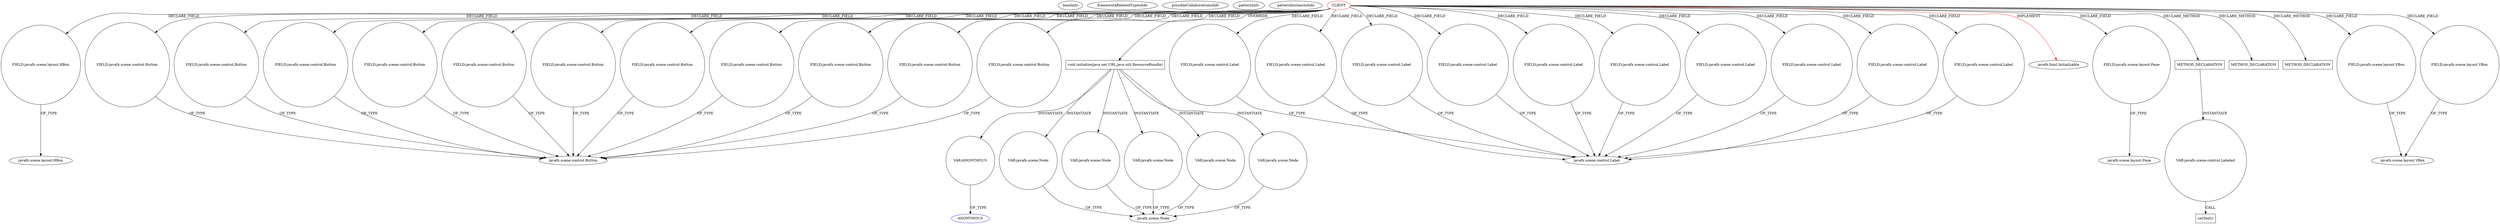 digraph {
baseInfo[graphId=1288,category="pattern",isAnonymous=false,possibleRelation=false]
frameworkRelatedTypesInfo[0="javafx.fxml.Initializable"]
possibleCollaborationsInfo[]
patternInfo[frequency=2.0,patternRootClient=0]
patternInstancesInfo[0="hock323-eventManager~/hock323-eventManager/EventManager-master/src/eventManager/controller/pokerTournament/TournamentController.java~TournamentController~3009",1="RomeoGolf-BC~/RomeoGolf-BC/BC-master/src/romeogolf/bc/MainController.java~MainController~1142"]
52[label="FIELD:javafx.scene.layout.HBox",vertexType="FIELD_DECLARATION",isFrameworkType=false,shape=circle]
0[label="CLIENT",vertexType="ROOT_CLIENT_CLASS_DECLARATION",isFrameworkType=false,color=red]
8[label="FIELD:javafx.scene.control.Button",vertexType="FIELD_DECLARATION",isFrameworkType=false,shape=circle]
10[label="FIELD:javafx.scene.control.Button",vertexType="FIELD_DECLARATION",isFrameworkType=false,shape=circle]
6[label="FIELD:javafx.scene.control.Button",vertexType="FIELD_DECLARATION",isFrameworkType=false,shape=circle]
34[label="FIELD:javafx.scene.control.Button",vertexType="FIELD_DECLARATION",isFrameworkType=false,shape=circle]
32[label="FIELD:javafx.scene.control.Button",vertexType="FIELD_DECLARATION",isFrameworkType=false,shape=circle]
14[label="FIELD:javafx.scene.control.Button",vertexType="FIELD_DECLARATION",isFrameworkType=false,shape=circle]
16[label="FIELD:javafx.scene.control.Button",vertexType="FIELD_DECLARATION",isFrameworkType=false,shape=circle]
20[label="FIELD:javafx.scene.control.Button",vertexType="FIELD_DECLARATION",isFrameworkType=false,shape=circle]
28[label="FIELD:javafx.scene.control.Button",vertexType="FIELD_DECLARATION",isFrameworkType=false,shape=circle]
18[label="FIELD:javafx.scene.control.Button",vertexType="FIELD_DECLARATION",isFrameworkType=false,shape=circle]
12[label="FIELD:javafx.scene.control.Button",vertexType="FIELD_DECLARATION",isFrameworkType=false,shape=circle]
90[label="void initialize(java.net.URL,java.util.ResourceBundle)",vertexType="OVERRIDING_METHOD_DECLARATION",isFrameworkType=false,shape=box]
36[label="FIELD:javafx.scene.control.Label",vertexType="FIELD_DECLARATION",isFrameworkType=false,shape=circle]
37[label="javafx.scene.control.Label",vertexType="FRAMEWORK_CLASS_TYPE",isFrameworkType=false]
42[label="FIELD:javafx.scene.control.Label",vertexType="FIELD_DECLARATION",isFrameworkType=false,shape=circle]
56[label="FIELD:javafx.scene.control.Label",vertexType="FIELD_DECLARATION",isFrameworkType=false,shape=circle]
50[label="FIELD:javafx.scene.control.Label",vertexType="FIELD_DECLARATION",isFrameworkType=false,shape=circle]
46[label="FIELD:javafx.scene.control.Label",vertexType="FIELD_DECLARATION",isFrameworkType=false,shape=circle]
54[label="FIELD:javafx.scene.control.Label",vertexType="FIELD_DECLARATION",isFrameworkType=false,shape=circle]
38[label="FIELD:javafx.scene.control.Label",vertexType="FIELD_DECLARATION",isFrameworkType=false,shape=circle]
48[label="FIELD:javafx.scene.control.Label",vertexType="FIELD_DECLARATION",isFrameworkType=false,shape=circle]
44[label="FIELD:javafx.scene.control.Label",vertexType="FIELD_DECLARATION",isFrameworkType=false,shape=circle]
40[label="FIELD:javafx.scene.control.Label",vertexType="FIELD_DECLARATION",isFrameworkType=false,shape=circle]
7[label="javafx.scene.control.Button",vertexType="FRAMEWORK_CLASS_TYPE",isFrameworkType=false]
119[label="VAR:javafx.scene.Node",vertexType="VARIABLE_EXPRESION",isFrameworkType=false,shape=circle]
121[label="javafx.scene.Node",vertexType="FRAMEWORK_CLASS_TYPE",isFrameworkType=false]
142[label="VAR:javafx.scene.Node",vertexType="VARIABLE_EXPRESION",isFrameworkType=false,shape=circle]
98[label="VAR:ANONYMOUS",vertexType="VARIABLE_EXPRESION",isFrameworkType=false,shape=circle]
1[label="javafx.fxml.Initializable",vertexType="FRAMEWORK_INTERFACE_TYPE",isFrameworkType=false]
58[label="FIELD:javafx.scene.layout.Pane",vertexType="FIELD_DECLARATION",isFrameworkType=false,shape=circle]
59[label="javafx.scene.layout.Pane",vertexType="FRAMEWORK_CLASS_TYPE",isFrameworkType=false]
53[label="javafx.scene.layout.HBox",vertexType="FRAMEWORK_CLASS_TYPE",isFrameworkType=false]
781[label="METHOD_DECLARATION",vertexType="CLIENT_METHOD_DECLARATION",isFrameworkType=false,shape=box]
789[label="VAR:javafx.scene.control.Labeled",vertexType="VARIABLE_EXPRESION",isFrameworkType=false,shape=circle]
790[label="setText()",vertexType="INSIDE_CALL",isFrameworkType=false,shape=box]
559[label="METHOD_DECLARATION",vertexType="CLIENT_METHOD_DECLARATION",isFrameworkType=false,shape=box]
569[label="METHOD_DECLARATION",vertexType="CLIENT_METHOD_DECLARATION",isFrameworkType=false,shape=box]
99[label="ANONYMOUS",vertexType="REFERENCE_ANONYMOUS_DECLARATION",isFrameworkType=false,color=blue]
122[label="VAR:javafx.scene.Node",vertexType="VARIABLE_EXPRESION",isFrameworkType=false,shape=circle]
136[label="VAR:javafx.scene.Node",vertexType="VARIABLE_EXPRESION",isFrameworkType=false,shape=circle]
139[label="VAR:javafx.scene.Node",vertexType="VARIABLE_EXPRESION",isFrameworkType=false,shape=circle]
84[label="FIELD:javafx.scene.layout.VBox",vertexType="FIELD_DECLARATION",isFrameworkType=false,shape=circle]
81[label="javafx.scene.layout.VBox",vertexType="FRAMEWORK_CLASS_TYPE",isFrameworkType=false]
82[label="FIELD:javafx.scene.layout.VBox",vertexType="FIELD_DECLARATION",isFrameworkType=false,shape=circle]
0->28[label="DECLARE_FIELD"]
781->789[label="INSTANTIATE"]
0->8[label="DECLARE_FIELD"]
122->121[label="OF_TYPE"]
136->121[label="OF_TYPE"]
98->99[label="OF_TYPE"]
0->42[label="DECLARE_FIELD"]
52->53[label="OF_TYPE"]
20->7[label="OF_TYPE"]
0->12[label="DECLARE_FIELD"]
0->50[label="DECLARE_FIELD"]
82->81[label="OF_TYPE"]
0->34[label="DECLARE_FIELD"]
0->14[label="DECLARE_FIELD"]
0->58[label="DECLARE_FIELD"]
44->37[label="OF_TYPE"]
0->18[label="DECLARE_FIELD"]
0->569[label="DECLARE_METHOD"]
0->16[label="DECLARE_FIELD"]
40->37[label="OF_TYPE"]
0->781[label="DECLARE_METHOD"]
14->7[label="OF_TYPE"]
0->48[label="DECLARE_FIELD"]
0->559[label="DECLARE_METHOD"]
54->37[label="OF_TYPE"]
0->38[label="DECLARE_FIELD"]
50->37[label="OF_TYPE"]
0->52[label="DECLARE_FIELD"]
0->32[label="DECLARE_FIELD"]
0->54[label="DECLARE_FIELD"]
38->37[label="OF_TYPE"]
0->84[label="DECLARE_FIELD"]
0->10[label="DECLARE_FIELD"]
139->121[label="OF_TYPE"]
0->82[label="DECLARE_FIELD"]
18->7[label="OF_TYPE"]
36->37[label="OF_TYPE"]
42->37[label="OF_TYPE"]
119->121[label="OF_TYPE"]
84->81[label="OF_TYPE"]
0->40[label="DECLARE_FIELD"]
6->7[label="OF_TYPE"]
0->56[label="DECLARE_FIELD"]
46->37[label="OF_TYPE"]
34->7[label="OF_TYPE"]
0->44[label="DECLARE_FIELD"]
142->121[label="OF_TYPE"]
28->7[label="OF_TYPE"]
90->142[label="INSTANTIATE"]
0->46[label="DECLARE_FIELD"]
8->7[label="OF_TYPE"]
90->98[label="INSTANTIATE"]
90->136[label="INSTANTIATE"]
0->90[label="OVERRIDE"]
90->119[label="INSTANTIATE"]
90->122[label="INSTANTIATE"]
0->36[label="DECLARE_FIELD"]
0->6[label="DECLARE_FIELD"]
12->7[label="OF_TYPE"]
56->37[label="OF_TYPE"]
789->790[label="CALL"]
90->139[label="INSTANTIATE"]
48->37[label="OF_TYPE"]
0->1[label="IMPLEMENT",color=red]
0->20[label="DECLARE_FIELD"]
10->7[label="OF_TYPE"]
16->7[label="OF_TYPE"]
32->7[label="OF_TYPE"]
58->59[label="OF_TYPE"]
}
